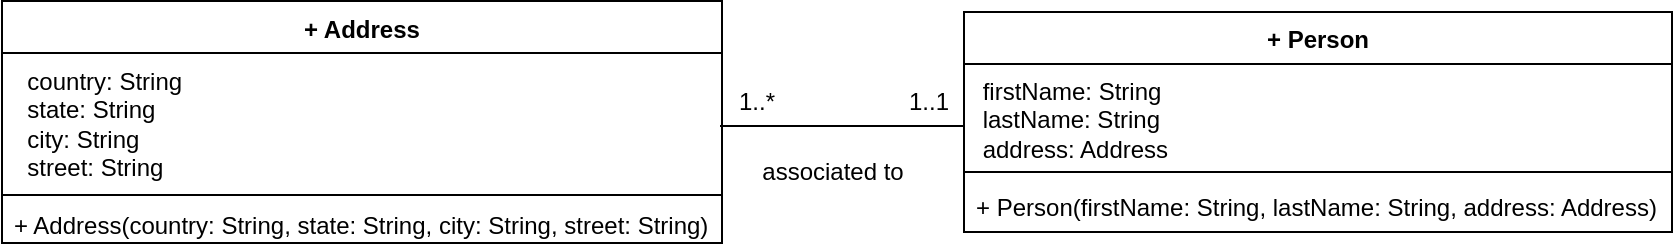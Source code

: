 <mxfile version="25.0.2">
  <diagram name="Page-1" id="Deka82y9-b4D0-PthfBD">
    <mxGraphModel dx="780" dy="504" grid="0" gridSize="10" guides="1" tooltips="1" connect="1" arrows="1" fold="1" page="1" pageScale="1" pageWidth="850" pageHeight="1100" math="0" shadow="0">
      <root>
        <mxCell id="0" />
        <mxCell id="1" parent="0" />
        <mxCell id="kpWYomfjIyT40YHhruGf-1" value="+ Person" style="swimlane;fontStyle=1;align=center;verticalAlign=top;childLayout=stackLayout;horizontal=1;startSize=26;horizontalStack=0;resizeParent=1;resizeParentMax=0;resizeLast=0;collapsible=1;marginBottom=0;whiteSpace=wrap;html=1;" parent="1" vertex="1">
          <mxGeometry x="485" y="214" width="354" height="110" as="geometry" />
        </mxCell>
        <mxCell id="kpWYomfjIyT40YHhruGf-2" value="&amp;nbsp;firstName: String&lt;div&gt;&amp;nbsp;lastName: String&lt;/div&gt;&lt;div&gt;&amp;nbsp;address: Address&lt;/div&gt;" style="text;strokeColor=none;fillColor=none;align=left;verticalAlign=top;spacingLeft=4;spacingRight=4;overflow=hidden;rotatable=0;points=[[0,0.5],[1,0.5]];portConstraint=eastwest;whiteSpace=wrap;html=1;" parent="kpWYomfjIyT40YHhruGf-1" vertex="1">
          <mxGeometry y="26" width="354" height="50" as="geometry" />
        </mxCell>
        <mxCell id="kpWYomfjIyT40YHhruGf-3" value="" style="line;strokeWidth=1;fillColor=none;align=left;verticalAlign=middle;spacingTop=-1;spacingLeft=3;spacingRight=3;rotatable=0;labelPosition=right;points=[];portConstraint=eastwest;strokeColor=inherit;" parent="kpWYomfjIyT40YHhruGf-1" vertex="1">
          <mxGeometry y="76" width="354" height="8" as="geometry" />
        </mxCell>
        <mxCell id="kpWYomfjIyT40YHhruGf-4" value="+ Person(firstName: String, lastName: String, address: Address)" style="text;strokeColor=none;fillColor=none;align=left;verticalAlign=top;spacingLeft=4;spacingRight=4;overflow=hidden;rotatable=0;points=[[0,0.5],[1,0.5]];portConstraint=eastwest;whiteSpace=wrap;html=1;" parent="kpWYomfjIyT40YHhruGf-1" vertex="1">
          <mxGeometry y="84" width="354" height="26" as="geometry" />
        </mxCell>
        <mxCell id="kpWYomfjIyT40YHhruGf-9" value="+ Address" style="swimlane;fontStyle=1;align=center;verticalAlign=top;childLayout=stackLayout;horizontal=1;startSize=26;horizontalStack=0;resizeParent=1;resizeParentMax=0;resizeLast=0;collapsible=1;marginBottom=0;whiteSpace=wrap;html=1;" parent="1" vertex="1">
          <mxGeometry x="4" y="208.5" width="360" height="121" as="geometry" />
        </mxCell>
        <mxCell id="kpWYomfjIyT40YHhruGf-10" value="&amp;nbsp; country: String&lt;div&gt;&amp;nbsp; state: String&lt;/div&gt;&lt;div&gt;&amp;nbsp; city: String&lt;/div&gt;&lt;div&gt;&amp;nbsp; street: String&lt;/div&gt;" style="text;strokeColor=none;fillColor=none;align=left;verticalAlign=top;spacingLeft=4;spacingRight=4;overflow=hidden;rotatable=0;points=[[0,0.5],[1,0.5]];portConstraint=eastwest;whiteSpace=wrap;html=1;" parent="kpWYomfjIyT40YHhruGf-9" vertex="1">
          <mxGeometry y="26" width="360" height="70" as="geometry" />
        </mxCell>
        <mxCell id="kpWYomfjIyT40YHhruGf-11" value="" style="line;strokeWidth=1;fillColor=none;align=left;verticalAlign=middle;spacingTop=-1;spacingLeft=3;spacingRight=3;rotatable=0;labelPosition=right;points=[];portConstraint=eastwest;strokeColor=inherit;" parent="kpWYomfjIyT40YHhruGf-9" vertex="1">
          <mxGeometry y="96" width="360" height="2" as="geometry" />
        </mxCell>
        <mxCell id="kpWYomfjIyT40YHhruGf-12" value="+ Address(country: String&lt;span style=&quot;background-color: initial;&quot;&gt;, state: String,&amp;nbsp;&lt;/span&gt;&lt;span style=&quot;background-color: initial;&quot;&gt;city: String,&amp;nbsp;&lt;/span&gt;&lt;span style=&quot;background-color: initial;&quot;&gt;street: String&lt;/span&gt;&lt;span style=&quot;background-color: initial;&quot;&gt;)&lt;/span&gt;" style="text;strokeColor=none;fillColor=none;align=left;verticalAlign=top;spacingLeft=4;spacingRight=4;overflow=hidden;rotatable=0;points=[[0,0.5],[1,0.5]];portConstraint=eastwest;whiteSpace=wrap;html=1;" parent="kpWYomfjIyT40YHhruGf-9" vertex="1">
          <mxGeometry y="98" width="360" height="23" as="geometry" />
        </mxCell>
        <mxCell id="kpWYomfjIyT40YHhruGf-13" value="" style="line;strokeWidth=1;fillColor=none;align=left;verticalAlign=middle;spacingTop=-1;spacingLeft=3;spacingRight=3;rotatable=0;labelPosition=right;points=[];portConstraint=eastwest;strokeColor=inherit;" parent="1" vertex="1">
          <mxGeometry x="363" y="267" width="122" height="8" as="geometry" />
        </mxCell>
        <mxCell id="kpWYomfjIyT40YHhruGf-15" value="1..1" style="text;align=center;fontStyle=0;verticalAlign=middle;spacingLeft=3;spacingRight=3;strokeColor=none;rotatable=0;points=[[0,0.5],[1,0.5]];portConstraint=eastwest;html=1;" parent="1" vertex="1">
          <mxGeometry x="449" y="250" width="36" height="17" as="geometry" />
        </mxCell>
        <mxCell id="kpWYomfjIyT40YHhruGf-16" value="1..*" style="text;align=center;fontStyle=0;verticalAlign=middle;spacingLeft=3;spacingRight=3;strokeColor=none;rotatable=0;points=[[0,0.5],[1,0.5]];portConstraint=eastwest;html=1;" parent="1" vertex="1">
          <mxGeometry x="363" y="250" width="36" height="17" as="geometry" />
        </mxCell>
        <mxCell id="kpWYomfjIyT40YHhruGf-17" value="associated to" style="text;align=center;fontStyle=0;verticalAlign=middle;spacingLeft=3;spacingRight=3;strokeColor=none;rotatable=0;points=[[0,0.5],[1,0.5]];portConstraint=eastwest;html=1;" parent="1" vertex="1">
          <mxGeometry x="379" y="285" width="79" height="17" as="geometry" />
        </mxCell>
      </root>
    </mxGraphModel>
  </diagram>
</mxfile>
